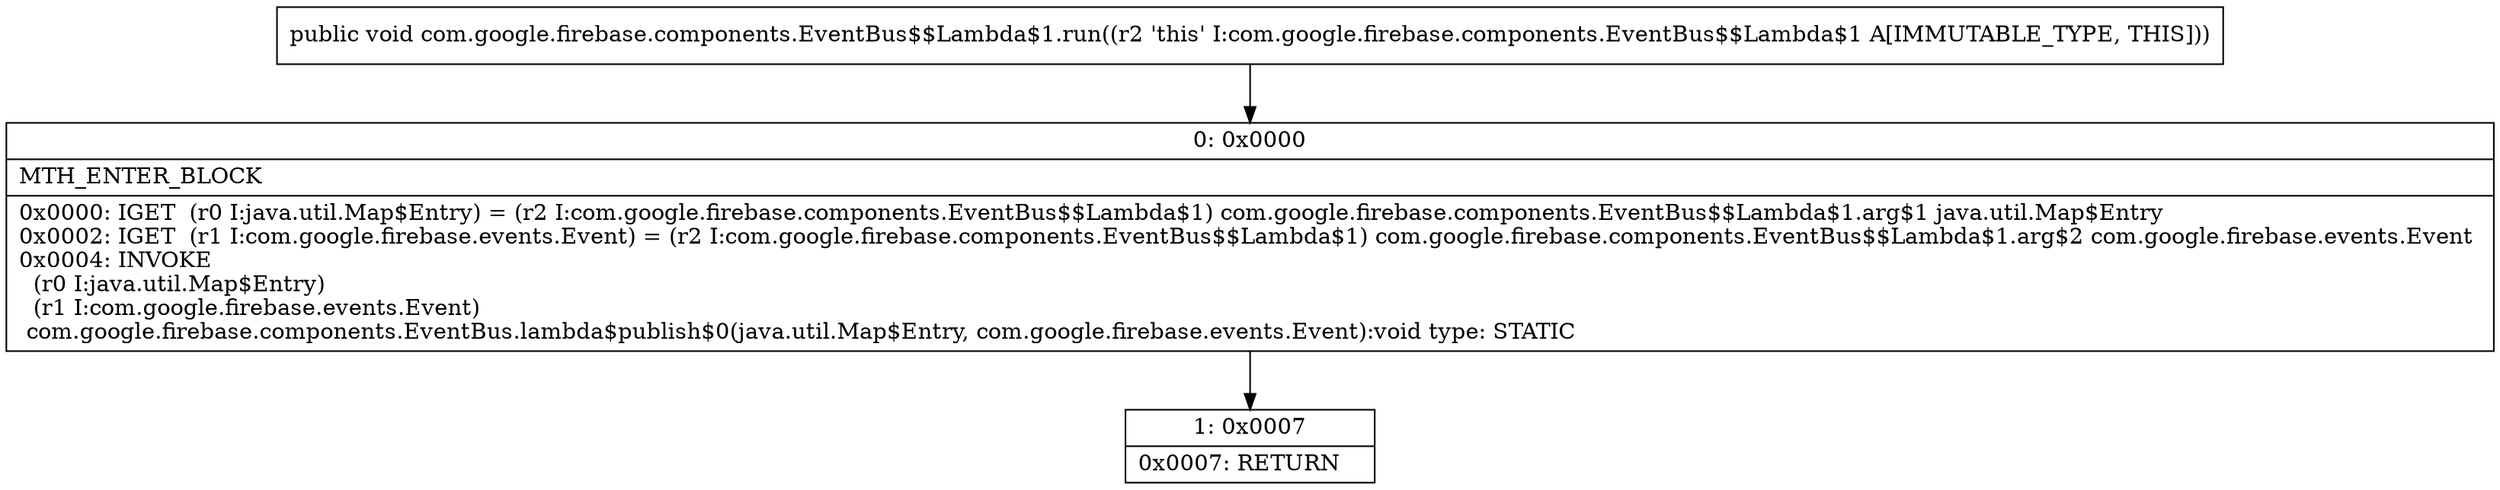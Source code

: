 digraph "CFG forcom.google.firebase.components.EventBus$$Lambda$1.run()V" {
Node_0 [shape=record,label="{0\:\ 0x0000|MTH_ENTER_BLOCK\l|0x0000: IGET  (r0 I:java.util.Map$Entry) = (r2 I:com.google.firebase.components.EventBus$$Lambda$1) com.google.firebase.components.EventBus$$Lambda$1.arg$1 java.util.Map$Entry \l0x0002: IGET  (r1 I:com.google.firebase.events.Event) = (r2 I:com.google.firebase.components.EventBus$$Lambda$1) com.google.firebase.components.EventBus$$Lambda$1.arg$2 com.google.firebase.events.Event \l0x0004: INVOKE  \l  (r0 I:java.util.Map$Entry)\l  (r1 I:com.google.firebase.events.Event)\l com.google.firebase.components.EventBus.lambda$publish$0(java.util.Map$Entry, com.google.firebase.events.Event):void type: STATIC \l}"];
Node_1 [shape=record,label="{1\:\ 0x0007|0x0007: RETURN   \l}"];
MethodNode[shape=record,label="{public void com.google.firebase.components.EventBus$$Lambda$1.run((r2 'this' I:com.google.firebase.components.EventBus$$Lambda$1 A[IMMUTABLE_TYPE, THIS])) }"];
MethodNode -> Node_0;
Node_0 -> Node_1;
}

